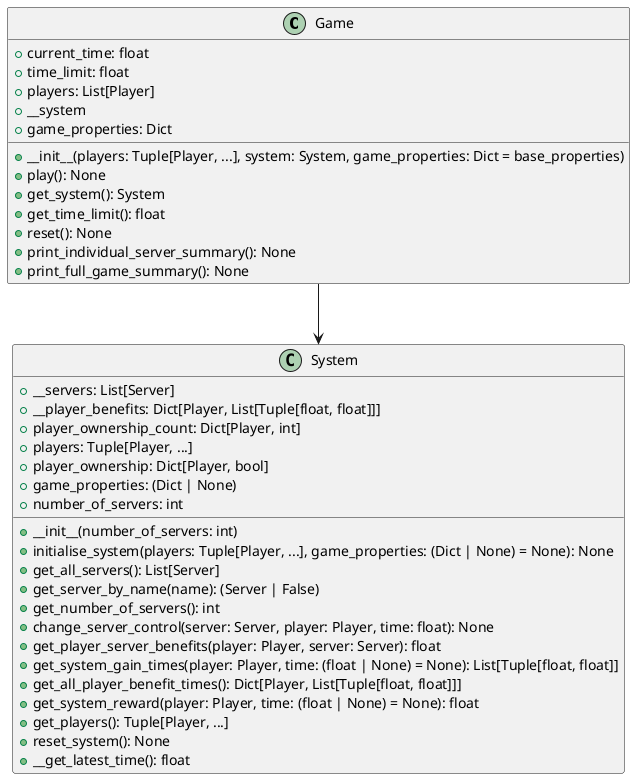 @startuml "class-diagram"

class Game {
  + {field} current_time: float
  + {field} time_limit: float
  + {field} players: List[Player]
  + {field} __system
  + {field} game_properties: Dict
  + __init__(players: Tuple[Player, ...], system: System, game_properties: Dict = base_properties)
  + play(): None
  + get_system(): System
  + get_time_limit(): float
  + reset(): None
  + print_individual_server_summary(): None
  + print_full_game_summary(): None
}

class System {
  + {field} __servers: List[Server]
  + {field} __player_benefits: Dict[Player, List[Tuple[float, float]]]
  + {field} player_ownership_count: Dict[Player, int]
  + {field} players: Tuple[Player, ...]
  + {field} player_ownership: Dict[Player, bool]
  + {field} game_properties: (Dict | None)
  + {field} number_of_servers: int
  + __init__(number_of_servers: int)
  + initialise_system(players: Tuple[Player, ...], game_properties: (Dict | None) = None): None
  + get_all_servers(): List[Server]
  + get_server_by_name(name): (Server | False)
  + get_number_of_servers(): int
  + change_server_control(server: Server, player: Player, time: float): None
  + get_player_server_benefits(player: Player, server: Server): float
  + get_system_gain_times(player: Player, time: (float | None) = None): List[Tuple[float, float]]
  + get_all_player_benefit_times(): Dict[Player, List[Tuple[float, float]]]
  + get_system_reward(player: Player, time: (float | None) = None): float
  + get_players(): Tuple[Player, ...]
  + reset_system(): None
  + __get_latest_time(): float
}

Game --> System

@enduml

